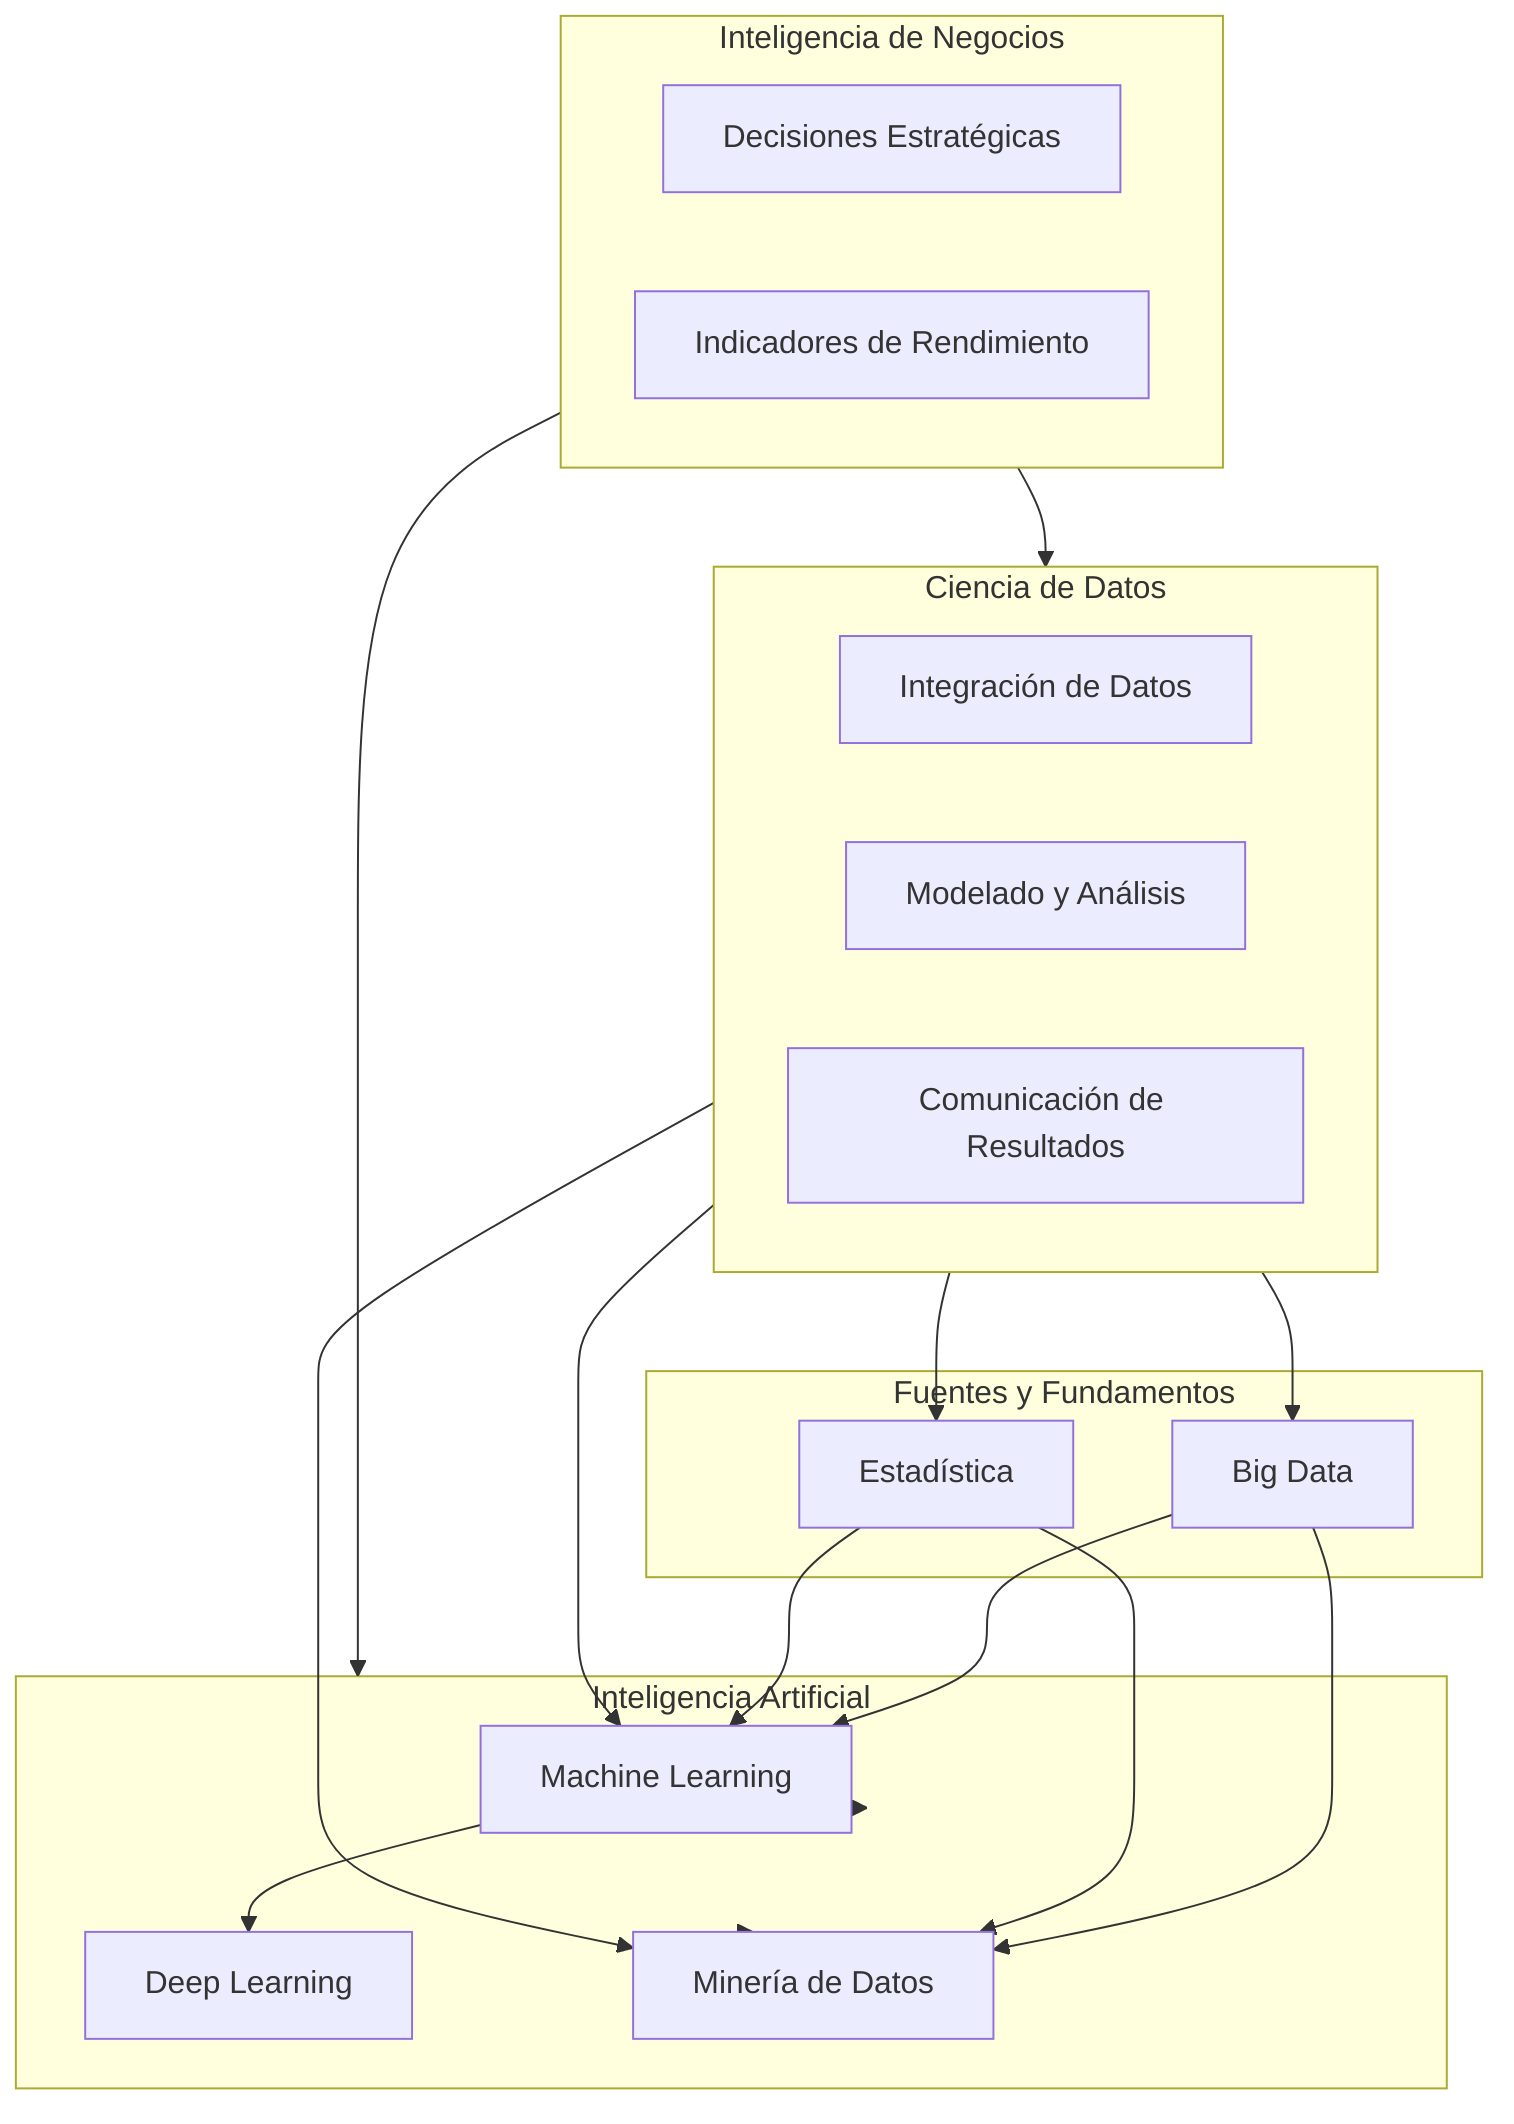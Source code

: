 graph TD
    %% Definición de estilo jerárquico
    subgraph IA[Inteligencia Artificial]
        B[Machine Learning]
        C[Deep Learning]
        D[Minería de Datos]
    end

    subgraph Datos[Fuentes y Fundamentos]
        E[Big Data]
        F[Estadística]
    end

    subgraph CD[Ciencia de Datos]
        G1[Integración de Datos]
        G2[Modelado y Análisis]
        G3[Comunicación de Resultados]
    end

    subgraph Negocios[Inteligencia de Negocios]
        H1[Decisiones Estratégicas]
        H2[Indicadores de Rendimiento]
    end

    %% Relaciones principales
    B --> C
    IA --> B
    IA --> D

    E --> B
    E --> D
    F --> B
    F --> D

    CD --> E
    CD --> F
    CD --> B
    CD --> D

    Negocios --> CD
    Negocios --> IA